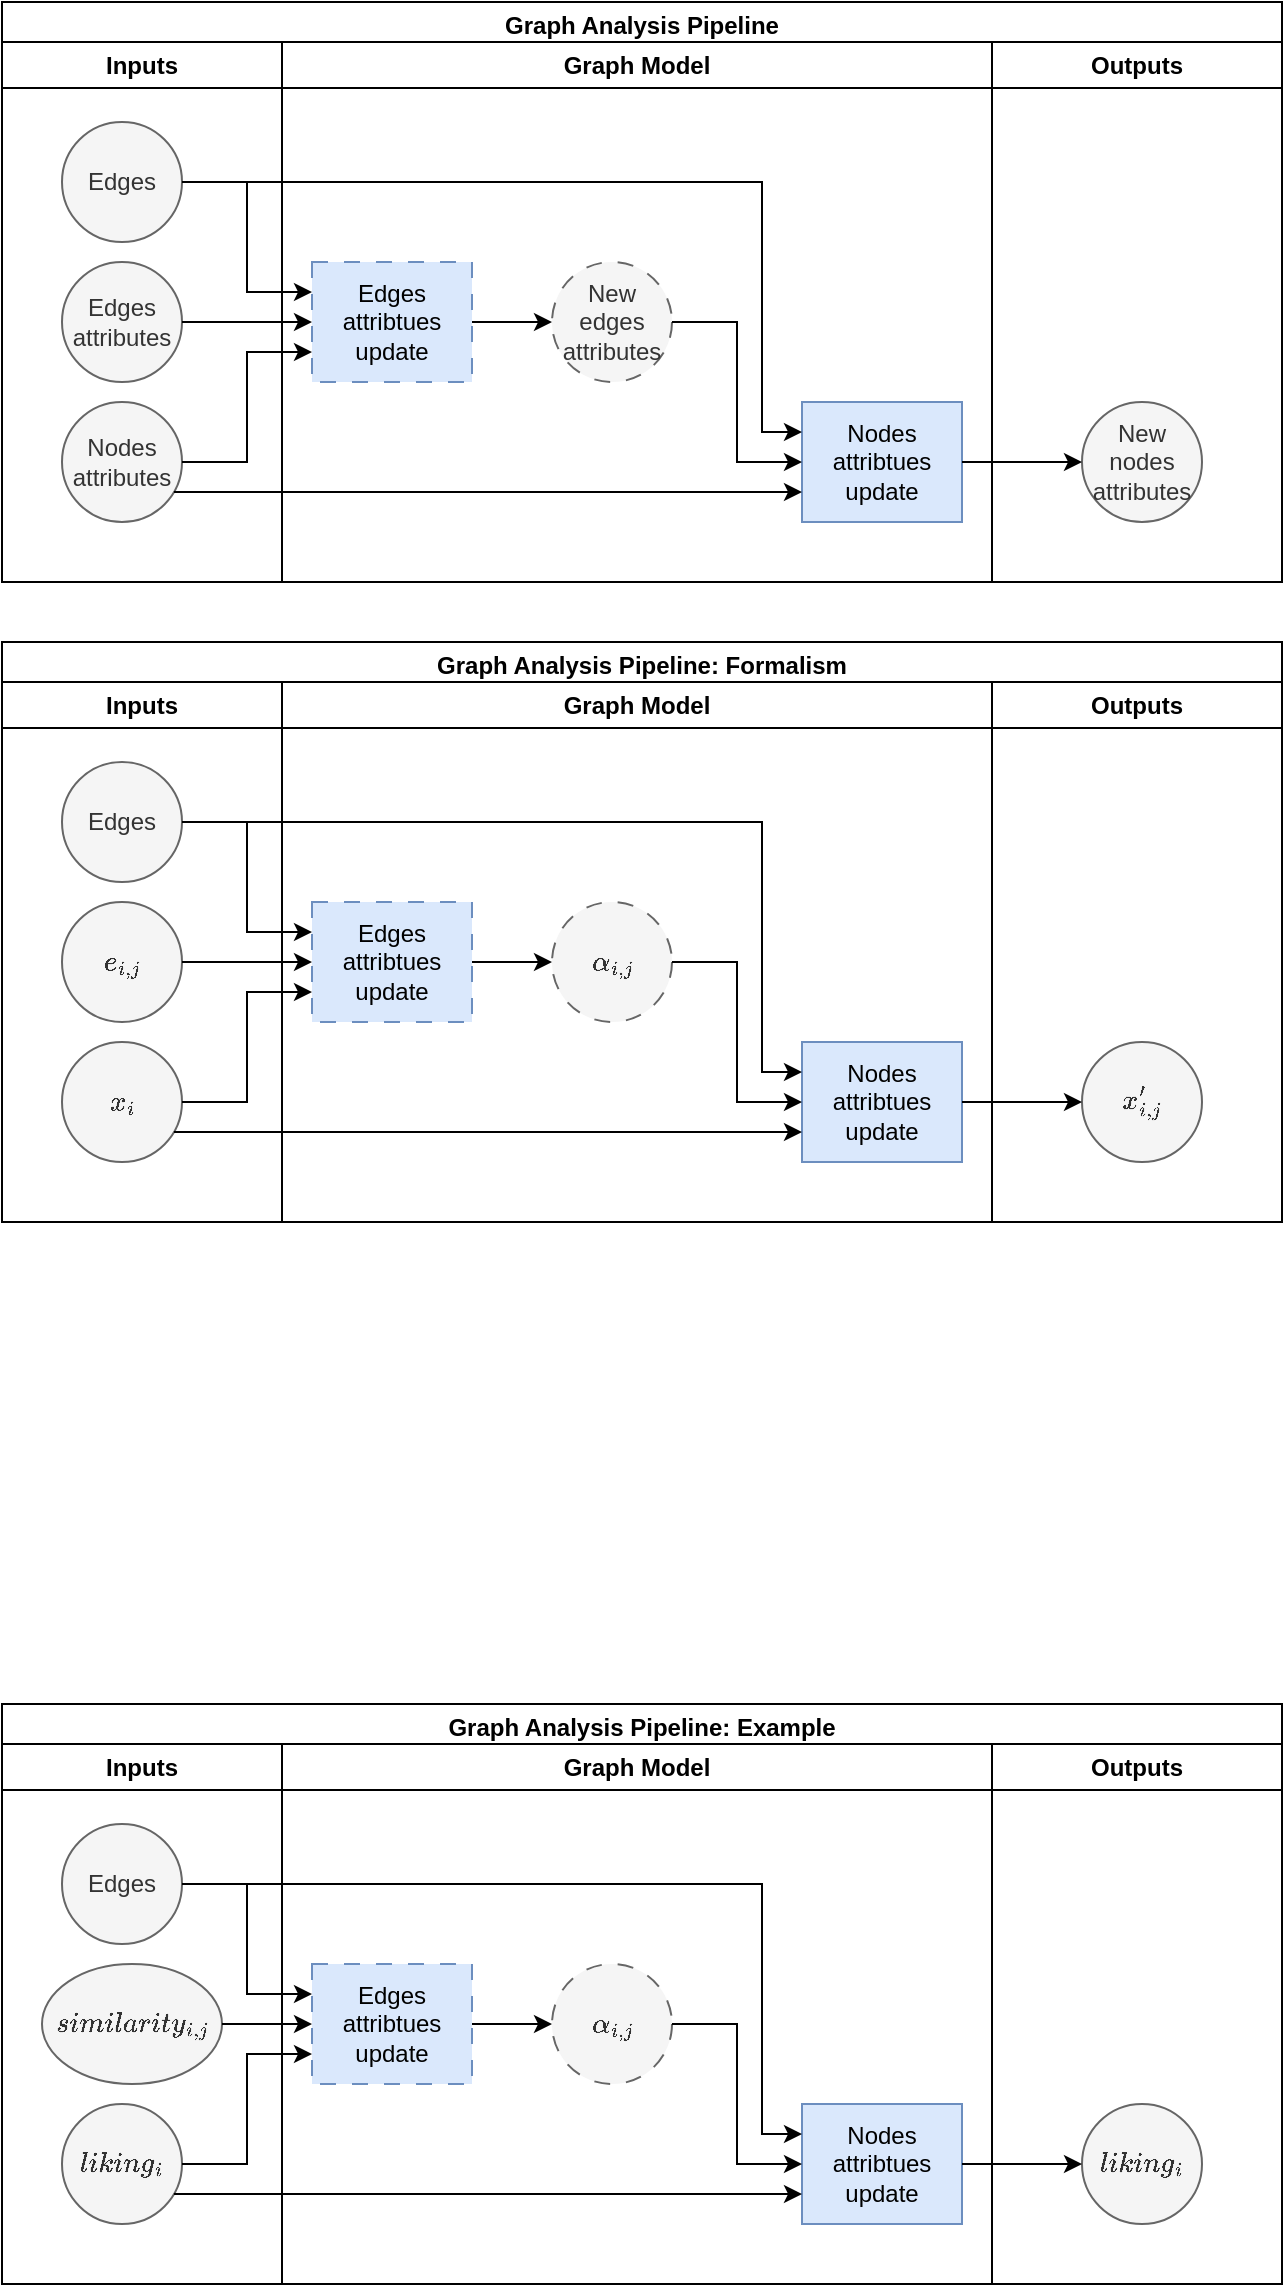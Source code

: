 <mxfile version="24.6.1" type="device">
  <diagram id="prtHgNgQTEPvFCAcTncT" name="Page-1">
    <mxGraphModel dx="864" dy="552" grid="0" gridSize="10" guides="1" tooltips="1" connect="1" arrows="1" fold="1" page="1" pageScale="1" pageWidth="827" pageHeight="1169" math="1" shadow="0">
      <root>
        <mxCell id="0" />
        <mxCell id="1" parent="0" />
        <mxCell id="3bFqr-Aph096YzaDzD5q-24" value="Graph Analysis Pipeline" style="swimlane;whiteSpace=wrap;html=1;" vertex="1" parent="1">
          <mxGeometry x="150" y="340" width="640" height="290" as="geometry" />
        </mxCell>
        <mxCell id="3bFqr-Aph096YzaDzD5q-22" value="Outputs" style="swimlane;whiteSpace=wrap;html=1;" vertex="1" parent="3bFqr-Aph096YzaDzD5q-24">
          <mxGeometry x="495" y="20" width="145" height="270" as="geometry" />
        </mxCell>
        <mxCell id="3bFqr-Aph096YzaDzD5q-4" value="New nodes attributes" style="ellipse;whiteSpace=wrap;html=1;fillColor=#f5f5f5;fontColor=#333333;strokeColor=#666666;" vertex="1" parent="3bFqr-Aph096YzaDzD5q-22">
          <mxGeometry x="45" y="180" width="60" height="60" as="geometry" />
        </mxCell>
        <mxCell id="3bFqr-Aph096YzaDzD5q-13" value="Graph Model" style="swimlane;whiteSpace=wrap;html=1;" vertex="1" parent="3bFqr-Aph096YzaDzD5q-24">
          <mxGeometry x="140" y="20" width="355" height="270" as="geometry">
            <mxRectangle x="290" y="360" width="110" height="30" as="alternateBounds" />
          </mxGeometry>
        </mxCell>
        <mxCell id="3bFqr-Aph096YzaDzD5q-1" value="Edges attribtues update&lt;span style=&quot;color: rgba(0, 0, 0, 0); font-family: monospace; font-size: 0px; text-align: start; text-wrap: nowrap;&quot;&gt;%3CmxGraphModel%3E%3Croot%3E%3CmxCell%20id%3D%220%22%2F%3E%3CmxCell%20id%3D%221%22%20parent%3D%220%22%2F%3E%3CmxCell%20id%3D%222%22%20value%3D%22%22%20style%3D%22rounded%3D0%3BwhiteSpace%3Dwrap%3Bhtml%3D1%3BfontFamily%3DHelvetica%3BfontSize%3D12%3BfontColor%3D%23000000%3Balign%3Dcenter%3B%22%20vertex%3D%221%22%20parent%3D%221%22%3E%3CmxGeometry%20x%3D%22440%22%20y%3D%22240%22%20width%3D%2280%22%20height%3D%2260%22%20as%3D%22geometry%22%2F%3E%3C%2FmxCell%3E%3C%2Froot%3E%3C%2FmxGraphModel%3E&lt;/span&gt;" style="rounded=0;whiteSpace=wrap;html=1;fontFamily=Helvetica;fontSize=12;align=center;fillColor=#dae8fc;strokeColor=#6c8ebf;dashed=1;dashPattern=8 8;" vertex="1" parent="3bFqr-Aph096YzaDzD5q-13">
          <mxGeometry x="15" y="110" width="80" height="60" as="geometry" />
        </mxCell>
        <mxCell id="3bFqr-Aph096YzaDzD5q-3" value="New edges attributes" style="ellipse;whiteSpace=wrap;html=1;fillColor=#f5f5f5;fontColor=#333333;strokeColor=#666666;dashed=1;dashPattern=8 8;" vertex="1" parent="3bFqr-Aph096YzaDzD5q-13">
          <mxGeometry x="135" y="110" width="60" height="60" as="geometry" />
        </mxCell>
        <mxCell id="3bFqr-Aph096YzaDzD5q-8" style="edgeStyle=orthogonalEdgeStyle;rounded=0;orthogonalLoop=1;jettySize=auto;html=1;entryX=0;entryY=0.5;entryDx=0;entryDy=0;" edge="1" parent="3bFqr-Aph096YzaDzD5q-13" source="3bFqr-Aph096YzaDzD5q-1" target="3bFqr-Aph096YzaDzD5q-3">
          <mxGeometry relative="1" as="geometry" />
        </mxCell>
        <mxCell id="3bFqr-Aph096YzaDzD5q-2" value="Nodes attribtues update&lt;span style=&quot;color: rgba(0, 0, 0, 0); font-family: monospace; font-size: 0px; text-align: start; text-wrap: nowrap;&quot;&gt;%3CmxGraphModel%3E%3Croot%3E%3CmxCell%20id%3D%220%22%2F%3E%3CmxCell%20id%3D%221%22%20parent%3D%220%22%2F%3E%3CmxCell%20id%3D%222%22%20value%3D%22%22%20style%3D%22rounded%3D0%3BwhiteSpace%3Dwrap%3Bhtml%3D1%3BfontFamily%3DHelvetica%3BfontSize%3D12%3BfontColor%3D%23000000%3Balign%3Dcenter%3B%22%20vertex%3D%221%22%20parent%3D%221%22%3E%3CmxGeometry%20x%3D%22440%22%20y%3D%22240%22%20width%3D%2280%22%20height%3D%2260%22%20as%3D%22geometry%22%2F%3E%3C%2FmxCell%3E%3C%2Froot%3E%3C%2FmxGraphModel%3E&lt;/span&gt;" style="rounded=0;whiteSpace=wrap;html=1;fontFamily=Helvetica;fontSize=12;align=center;fillColor=#dae8fc;strokeColor=#6c8ebf;" vertex="1" parent="3bFqr-Aph096YzaDzD5q-13">
          <mxGeometry x="260" y="180" width="80" height="60" as="geometry" />
        </mxCell>
        <mxCell id="3bFqr-Aph096YzaDzD5q-9" style="edgeStyle=orthogonalEdgeStyle;rounded=0;orthogonalLoop=1;jettySize=auto;html=1;entryX=0;entryY=0.5;entryDx=0;entryDy=0;" edge="1" parent="3bFqr-Aph096YzaDzD5q-13" source="3bFqr-Aph096YzaDzD5q-3" target="3bFqr-Aph096YzaDzD5q-2">
          <mxGeometry relative="1" as="geometry" />
        </mxCell>
        <mxCell id="3bFqr-Aph096YzaDzD5q-12" style="edgeStyle=orthogonalEdgeStyle;rounded=0;orthogonalLoop=1;jettySize=auto;html=1;entryX=0;entryY=0.5;entryDx=0;entryDy=0;" edge="1" parent="3bFqr-Aph096YzaDzD5q-24" source="3bFqr-Aph096YzaDzD5q-2" target="3bFqr-Aph096YzaDzD5q-4">
          <mxGeometry relative="1" as="geometry" />
        </mxCell>
        <mxCell id="3bFqr-Aph096YzaDzD5q-20" value="Inputs" style="swimlane;whiteSpace=wrap;html=1;" vertex="1" parent="3bFqr-Aph096YzaDzD5q-24">
          <mxGeometry y="20" width="140" height="270" as="geometry" />
        </mxCell>
        <mxCell id="dNxyNK7c78bLwvsdeMH5-23" value="Edges" style="ellipse;whiteSpace=wrap;html=1;fillColor=#f5f5f5;fontColor=#333333;strokeColor=#666666;" parent="3bFqr-Aph096YzaDzD5q-20" vertex="1">
          <mxGeometry x="30" y="40" width="60" height="60" as="geometry" />
        </mxCell>
        <mxCell id="iNHCUElO7P-uAFI_HSGT-2" value="Edges attributes" style="ellipse;whiteSpace=wrap;html=1;fillColor=#f5f5f5;fontColor=#333333;strokeColor=#666666;" parent="3bFqr-Aph096YzaDzD5q-20" vertex="1">
          <mxGeometry x="30" y="110" width="60" height="60" as="geometry" />
        </mxCell>
        <mxCell id="dNxyNK7c78bLwvsdeMH5-32" value="Nodes attributes" style="ellipse;whiteSpace=wrap;html=1;fillColor=#f5f5f5;fontColor=#333333;strokeColor=#666666;" parent="3bFqr-Aph096YzaDzD5q-20" vertex="1">
          <mxGeometry x="30" y="180" width="60" height="60" as="geometry" />
        </mxCell>
        <mxCell id="3bFqr-Aph096YzaDzD5q-7" style="edgeStyle=orthogonalEdgeStyle;rounded=0;orthogonalLoop=1;jettySize=auto;html=1;entryX=0;entryY=0.25;entryDx=0;entryDy=0;" edge="1" parent="3bFqr-Aph096YzaDzD5q-24" source="dNxyNK7c78bLwvsdeMH5-23" target="3bFqr-Aph096YzaDzD5q-1">
          <mxGeometry relative="1" as="geometry" />
        </mxCell>
        <mxCell id="3bFqr-Aph096YzaDzD5q-10" style="edgeStyle=orthogonalEdgeStyle;rounded=0;orthogonalLoop=1;jettySize=auto;html=1;entryX=0;entryY=0.25;entryDx=0;entryDy=0;" edge="1" parent="3bFqr-Aph096YzaDzD5q-24" source="dNxyNK7c78bLwvsdeMH5-23" target="3bFqr-Aph096YzaDzD5q-2">
          <mxGeometry relative="1" as="geometry">
            <Array as="points">
              <mxPoint x="380" y="90" />
              <mxPoint x="380" y="215" />
            </Array>
          </mxGeometry>
        </mxCell>
        <mxCell id="3bFqr-Aph096YzaDzD5q-6" style="edgeStyle=orthogonalEdgeStyle;rounded=0;orthogonalLoop=1;jettySize=auto;html=1;entryX=0;entryY=0.5;entryDx=0;entryDy=0;" edge="1" parent="3bFqr-Aph096YzaDzD5q-24" source="iNHCUElO7P-uAFI_HSGT-2" target="3bFqr-Aph096YzaDzD5q-1">
          <mxGeometry relative="1" as="geometry" />
        </mxCell>
        <mxCell id="3bFqr-Aph096YzaDzD5q-5" style="edgeStyle=orthogonalEdgeStyle;rounded=0;orthogonalLoop=1;jettySize=auto;html=1;entryX=0;entryY=0.75;entryDx=0;entryDy=0;" edge="1" parent="3bFqr-Aph096YzaDzD5q-24" source="dNxyNK7c78bLwvsdeMH5-32" target="3bFqr-Aph096YzaDzD5q-1">
          <mxGeometry relative="1" as="geometry" />
        </mxCell>
        <mxCell id="3bFqr-Aph096YzaDzD5q-11" style="edgeStyle=orthogonalEdgeStyle;rounded=0;orthogonalLoop=1;jettySize=auto;html=1;entryX=0;entryY=0.75;entryDx=0;entryDy=0;" edge="1" parent="3bFqr-Aph096YzaDzD5q-24" source="dNxyNK7c78bLwvsdeMH5-32" target="3bFqr-Aph096YzaDzD5q-2">
          <mxGeometry relative="1" as="geometry">
            <Array as="points">
              <mxPoint x="170" y="245" />
              <mxPoint x="170" y="245" />
            </Array>
          </mxGeometry>
        </mxCell>
        <mxCell id="3bFqr-Aph096YzaDzD5q-25" value="Graph Analysis Pipeline: Formalism" style="swimlane;whiteSpace=wrap;html=1;" vertex="1" parent="1">
          <mxGeometry x="150" y="660" width="640" height="290" as="geometry" />
        </mxCell>
        <mxCell id="3bFqr-Aph096YzaDzD5q-26" value="Outputs" style="swimlane;whiteSpace=wrap;html=1;" vertex="1" parent="3bFqr-Aph096YzaDzD5q-25">
          <mxGeometry x="495" y="20" width="145" height="270" as="geometry" />
        </mxCell>
        <mxCell id="3bFqr-Aph096YzaDzD5q-27" value="$$x&#39;_{i,j}$$" style="ellipse;whiteSpace=wrap;html=1;fillColor=#f5f5f5;fontColor=#333333;strokeColor=#666666;" vertex="1" parent="3bFqr-Aph096YzaDzD5q-26">
          <mxGeometry x="45" y="180" width="60" height="60" as="geometry" />
        </mxCell>
        <mxCell id="3bFqr-Aph096YzaDzD5q-28" value="Graph Model" style="swimlane;whiteSpace=wrap;html=1;" vertex="1" parent="3bFqr-Aph096YzaDzD5q-25">
          <mxGeometry x="140" y="20" width="355" height="270" as="geometry">
            <mxRectangle x="290" y="360" width="110" height="30" as="alternateBounds" />
          </mxGeometry>
        </mxCell>
        <mxCell id="3bFqr-Aph096YzaDzD5q-29" value="Edges attribtues update&lt;span style=&quot;color: rgba(0, 0, 0, 0); font-family: monospace; font-size: 0px; text-align: start; text-wrap: nowrap;&quot;&gt;%3CmxGraphModel%3E%3Croot%3E%3CmxCell%20id%3D%220%22%2F%3E%3CmxCell%20id%3D%221%22%20parent%3D%220%22%2F%3E%3CmxCell%20id%3D%222%22%20value%3D%22%22%20style%3D%22rounded%3D0%3BwhiteSpace%3Dwrap%3Bhtml%3D1%3BfontFamily%3DHelvetica%3BfontSize%3D12%3BfontColor%3D%23000000%3Balign%3Dcenter%3B%22%20vertex%3D%221%22%20parent%3D%221%22%3E%3CmxGeometry%20x%3D%22440%22%20y%3D%22240%22%20width%3D%2280%22%20height%3D%2260%22%20as%3D%22geometry%22%2F%3E%3C%2FmxCell%3E%3C%2Froot%3E%3C%2FmxGraphModel%3E&lt;/span&gt;" style="rounded=0;whiteSpace=wrap;html=1;fontFamily=Helvetica;fontSize=12;align=center;fillColor=#dae8fc;strokeColor=#6c8ebf;dashed=1;dashPattern=8 8;" vertex="1" parent="3bFqr-Aph096YzaDzD5q-28">
          <mxGeometry x="15" y="110" width="80" height="60" as="geometry" />
        </mxCell>
        <mxCell id="3bFqr-Aph096YzaDzD5q-30" value="$$\alpha_{i,j}$$" style="ellipse;whiteSpace=wrap;html=1;fillColor=#f5f5f5;fontColor=#333333;strokeColor=#666666;dashed=1;dashPattern=8 8;" vertex="1" parent="3bFqr-Aph096YzaDzD5q-28">
          <mxGeometry x="135" y="110" width="60" height="60" as="geometry" />
        </mxCell>
        <mxCell id="3bFqr-Aph096YzaDzD5q-31" style="edgeStyle=orthogonalEdgeStyle;rounded=0;orthogonalLoop=1;jettySize=auto;html=1;entryX=0;entryY=0.5;entryDx=0;entryDy=0;" edge="1" parent="3bFqr-Aph096YzaDzD5q-28" source="3bFqr-Aph096YzaDzD5q-29" target="3bFqr-Aph096YzaDzD5q-30">
          <mxGeometry relative="1" as="geometry" />
        </mxCell>
        <mxCell id="3bFqr-Aph096YzaDzD5q-32" value="Nodes attribtues update&lt;span style=&quot;color: rgba(0, 0, 0, 0); font-family: monospace; font-size: 0px; text-align: start; text-wrap: nowrap;&quot;&gt;%3CmxGraphModel%3E%3Croot%3E%3CmxCell%20id%3D%220%22%2F%3E%3CmxCell%20id%3D%221%22%20parent%3D%220%22%2F%3E%3CmxCell%20id%3D%222%22%20value%3D%22%22%20style%3D%22rounded%3D0%3BwhiteSpace%3Dwrap%3Bhtml%3D1%3BfontFamily%3DHelvetica%3BfontSize%3D12%3BfontColor%3D%23000000%3Balign%3Dcenter%3B%22%20vertex%3D%221%22%20parent%3D%221%22%3E%3CmxGeometry%20x%3D%22440%22%20y%3D%22240%22%20width%3D%2280%22%20height%3D%2260%22%20as%3D%22geometry%22%2F%3E%3C%2FmxCell%3E%3C%2Froot%3E%3C%2FmxGraphModel%3E&lt;/span&gt;" style="rounded=0;whiteSpace=wrap;html=1;fontFamily=Helvetica;fontSize=12;align=center;fillColor=#dae8fc;strokeColor=#6c8ebf;" vertex="1" parent="3bFqr-Aph096YzaDzD5q-28">
          <mxGeometry x="260" y="180" width="80" height="60" as="geometry" />
        </mxCell>
        <mxCell id="3bFqr-Aph096YzaDzD5q-33" style="edgeStyle=orthogonalEdgeStyle;rounded=0;orthogonalLoop=1;jettySize=auto;html=1;entryX=0;entryY=0.5;entryDx=0;entryDy=0;" edge="1" parent="3bFqr-Aph096YzaDzD5q-28" source="3bFqr-Aph096YzaDzD5q-30" target="3bFqr-Aph096YzaDzD5q-32">
          <mxGeometry relative="1" as="geometry" />
        </mxCell>
        <mxCell id="3bFqr-Aph096YzaDzD5q-34" style="edgeStyle=orthogonalEdgeStyle;rounded=0;orthogonalLoop=1;jettySize=auto;html=1;entryX=0;entryY=0.5;entryDx=0;entryDy=0;" edge="1" parent="3bFqr-Aph096YzaDzD5q-25" source="3bFqr-Aph096YzaDzD5q-32" target="3bFqr-Aph096YzaDzD5q-27">
          <mxGeometry relative="1" as="geometry" />
        </mxCell>
        <mxCell id="3bFqr-Aph096YzaDzD5q-35" value="Inputs" style="swimlane;whiteSpace=wrap;html=1;" vertex="1" parent="3bFqr-Aph096YzaDzD5q-25">
          <mxGeometry y="20" width="140" height="270" as="geometry" />
        </mxCell>
        <mxCell id="3bFqr-Aph096YzaDzD5q-37" value="$$e_{i,j}$$" style="ellipse;whiteSpace=wrap;html=1;fillColor=#f5f5f5;fontColor=#333333;strokeColor=#666666;" vertex="1" parent="3bFqr-Aph096YzaDzD5q-35">
          <mxGeometry x="30" y="110" width="60" height="60" as="geometry" />
        </mxCell>
        <mxCell id="3bFqr-Aph096YzaDzD5q-38" value="$$x_{i}$$" style="ellipse;whiteSpace=wrap;html=1;fillColor=#f5f5f5;fontColor=#333333;strokeColor=#666666;" vertex="1" parent="3bFqr-Aph096YzaDzD5q-35">
          <mxGeometry x="30" y="180" width="60" height="60" as="geometry" />
        </mxCell>
        <mxCell id="3bFqr-Aph096YzaDzD5q-44" value="Edges" style="ellipse;whiteSpace=wrap;html=1;fillColor=#f5f5f5;fontColor=#333333;strokeColor=#666666;" vertex="1" parent="3bFqr-Aph096YzaDzD5q-35">
          <mxGeometry x="30" y="40" width="60" height="60" as="geometry" />
        </mxCell>
        <mxCell id="3bFqr-Aph096YzaDzD5q-39" style="edgeStyle=orthogonalEdgeStyle;rounded=0;orthogonalLoop=1;jettySize=auto;html=1;entryX=0;entryY=0.25;entryDx=0;entryDy=0;exitX=1;exitY=0.5;exitDx=0;exitDy=0;" edge="1" parent="3bFqr-Aph096YzaDzD5q-25" source="3bFqr-Aph096YzaDzD5q-44" target="3bFqr-Aph096YzaDzD5q-29">
          <mxGeometry relative="1" as="geometry">
            <mxPoint x="90" y="90" as="sourcePoint" />
          </mxGeometry>
        </mxCell>
        <mxCell id="3bFqr-Aph096YzaDzD5q-40" style="edgeStyle=orthogonalEdgeStyle;rounded=0;orthogonalLoop=1;jettySize=auto;html=1;entryX=0;entryY=0.25;entryDx=0;entryDy=0;exitX=1;exitY=0.5;exitDx=0;exitDy=0;" edge="1" parent="3bFqr-Aph096YzaDzD5q-25" source="3bFqr-Aph096YzaDzD5q-44" target="3bFqr-Aph096YzaDzD5q-32">
          <mxGeometry relative="1" as="geometry">
            <Array as="points">
              <mxPoint x="380" y="90" />
              <mxPoint x="380" y="215" />
            </Array>
            <mxPoint x="90" y="90" as="sourcePoint" />
          </mxGeometry>
        </mxCell>
        <mxCell id="3bFqr-Aph096YzaDzD5q-41" style="edgeStyle=orthogonalEdgeStyle;rounded=0;orthogonalLoop=1;jettySize=auto;html=1;entryX=0;entryY=0.5;entryDx=0;entryDy=0;" edge="1" parent="3bFqr-Aph096YzaDzD5q-25" source="3bFqr-Aph096YzaDzD5q-37" target="3bFqr-Aph096YzaDzD5q-29">
          <mxGeometry relative="1" as="geometry" />
        </mxCell>
        <mxCell id="3bFqr-Aph096YzaDzD5q-42" style="edgeStyle=orthogonalEdgeStyle;rounded=0;orthogonalLoop=1;jettySize=auto;html=1;entryX=0;entryY=0.75;entryDx=0;entryDy=0;" edge="1" parent="3bFqr-Aph096YzaDzD5q-25" source="3bFqr-Aph096YzaDzD5q-38" target="3bFqr-Aph096YzaDzD5q-29">
          <mxGeometry relative="1" as="geometry" />
        </mxCell>
        <mxCell id="3bFqr-Aph096YzaDzD5q-43" style="edgeStyle=orthogonalEdgeStyle;rounded=0;orthogonalLoop=1;jettySize=auto;html=1;entryX=0;entryY=0.75;entryDx=0;entryDy=0;" edge="1" parent="3bFqr-Aph096YzaDzD5q-25" source="3bFqr-Aph096YzaDzD5q-38" target="3bFqr-Aph096YzaDzD5q-32">
          <mxGeometry relative="1" as="geometry">
            <Array as="points">
              <mxPoint x="170" y="245" />
              <mxPoint x="170" y="245" />
            </Array>
          </mxGeometry>
        </mxCell>
        <mxCell id="3bFqr-Aph096YzaDzD5q-45" value="Graph Analysis Pipeline: Example" style="swimlane;whiteSpace=wrap;html=1;" vertex="1" parent="1">
          <mxGeometry x="150" y="1191" width="640" height="290" as="geometry" />
        </mxCell>
        <mxCell id="3bFqr-Aph096YzaDzD5q-46" value="Outputs" style="swimlane;whiteSpace=wrap;html=1;" vertex="1" parent="3bFqr-Aph096YzaDzD5q-45">
          <mxGeometry x="495" y="20" width="145" height="270" as="geometry" />
        </mxCell>
        <mxCell id="3bFqr-Aph096YzaDzD5q-47" value="$$liking_{i}$$" style="ellipse;whiteSpace=wrap;html=1;fillColor=#f5f5f5;fontColor=#333333;strokeColor=#666666;" vertex="1" parent="3bFqr-Aph096YzaDzD5q-46">
          <mxGeometry x="45" y="180" width="60" height="60" as="geometry" />
        </mxCell>
        <mxCell id="3bFqr-Aph096YzaDzD5q-48" value="Graph Model" style="swimlane;whiteSpace=wrap;html=1;" vertex="1" parent="3bFqr-Aph096YzaDzD5q-45">
          <mxGeometry x="140" y="20" width="355" height="270" as="geometry">
            <mxRectangle x="290" y="360" width="110" height="30" as="alternateBounds" />
          </mxGeometry>
        </mxCell>
        <mxCell id="3bFqr-Aph096YzaDzD5q-49" value="Edges attribtues update&lt;span style=&quot;color: rgba(0, 0, 0, 0); font-family: monospace; font-size: 0px; text-align: start; text-wrap: nowrap;&quot;&gt;%3CmxGraphModel%3E%3Croot%3E%3CmxCell%20id%3D%220%22%2F%3E%3CmxCell%20id%3D%221%22%20parent%3D%220%22%2F%3E%3CmxCell%20id%3D%222%22%20value%3D%22%22%20style%3D%22rounded%3D0%3BwhiteSpace%3Dwrap%3Bhtml%3D1%3BfontFamily%3DHelvetica%3BfontSize%3D12%3BfontColor%3D%23000000%3Balign%3Dcenter%3B%22%20vertex%3D%221%22%20parent%3D%221%22%3E%3CmxGeometry%20x%3D%22440%22%20y%3D%22240%22%20width%3D%2280%22%20height%3D%2260%22%20as%3D%22geometry%22%2F%3E%3C%2FmxCell%3E%3C%2Froot%3E%3C%2FmxGraphModel%3E&lt;/span&gt;" style="rounded=0;whiteSpace=wrap;html=1;fontFamily=Helvetica;fontSize=12;align=center;fillColor=#dae8fc;strokeColor=#6c8ebf;dashed=1;dashPattern=8 8;" vertex="1" parent="3bFqr-Aph096YzaDzD5q-48">
          <mxGeometry x="15" y="110" width="80" height="60" as="geometry" />
        </mxCell>
        <mxCell id="3bFqr-Aph096YzaDzD5q-50" value="$$\alpha_{i,j}$$" style="ellipse;whiteSpace=wrap;html=1;fillColor=#f5f5f5;fontColor=#333333;strokeColor=#666666;dashed=1;dashPattern=8 8;" vertex="1" parent="3bFqr-Aph096YzaDzD5q-48">
          <mxGeometry x="135" y="110" width="60" height="60" as="geometry" />
        </mxCell>
        <mxCell id="3bFqr-Aph096YzaDzD5q-51" style="edgeStyle=orthogonalEdgeStyle;rounded=0;orthogonalLoop=1;jettySize=auto;html=1;entryX=0;entryY=0.5;entryDx=0;entryDy=0;" edge="1" parent="3bFqr-Aph096YzaDzD5q-48" source="3bFqr-Aph096YzaDzD5q-49" target="3bFqr-Aph096YzaDzD5q-50">
          <mxGeometry relative="1" as="geometry" />
        </mxCell>
        <mxCell id="3bFqr-Aph096YzaDzD5q-52" value="Nodes attribtues update&lt;span style=&quot;color: rgba(0, 0, 0, 0); font-family: monospace; font-size: 0px; text-align: start; text-wrap: nowrap;&quot;&gt;%3CmxGraphModel%3E%3Croot%3E%3CmxCell%20id%3D%220%22%2F%3E%3CmxCell%20id%3D%221%22%20parent%3D%220%22%2F%3E%3CmxCell%20id%3D%222%22%20value%3D%22%22%20style%3D%22rounded%3D0%3BwhiteSpace%3Dwrap%3Bhtml%3D1%3BfontFamily%3DHelvetica%3BfontSize%3D12%3BfontColor%3D%23000000%3Balign%3Dcenter%3B%22%20vertex%3D%221%22%20parent%3D%221%22%3E%3CmxGeometry%20x%3D%22440%22%20y%3D%22240%22%20width%3D%2280%22%20height%3D%2260%22%20as%3D%22geometry%22%2F%3E%3C%2FmxCell%3E%3C%2Froot%3E%3C%2FmxGraphModel%3E&lt;/span&gt;" style="rounded=0;whiteSpace=wrap;html=1;fontFamily=Helvetica;fontSize=12;align=center;fillColor=#dae8fc;strokeColor=#6c8ebf;" vertex="1" parent="3bFqr-Aph096YzaDzD5q-48">
          <mxGeometry x="260" y="180" width="80" height="60" as="geometry" />
        </mxCell>
        <mxCell id="3bFqr-Aph096YzaDzD5q-53" style="edgeStyle=orthogonalEdgeStyle;rounded=0;orthogonalLoop=1;jettySize=auto;html=1;entryX=0;entryY=0.5;entryDx=0;entryDy=0;" edge="1" parent="3bFqr-Aph096YzaDzD5q-48" source="3bFqr-Aph096YzaDzD5q-50" target="3bFqr-Aph096YzaDzD5q-52">
          <mxGeometry relative="1" as="geometry" />
        </mxCell>
        <mxCell id="3bFqr-Aph096YzaDzD5q-54" style="edgeStyle=orthogonalEdgeStyle;rounded=0;orthogonalLoop=1;jettySize=auto;html=1;entryX=0;entryY=0.5;entryDx=0;entryDy=0;" edge="1" parent="3bFqr-Aph096YzaDzD5q-45" source="3bFqr-Aph096YzaDzD5q-52" target="3bFqr-Aph096YzaDzD5q-47">
          <mxGeometry relative="1" as="geometry" />
        </mxCell>
        <mxCell id="3bFqr-Aph096YzaDzD5q-55" value="Inputs" style="swimlane;whiteSpace=wrap;html=1;" vertex="1" parent="3bFqr-Aph096YzaDzD5q-45">
          <mxGeometry y="20" width="140" height="270" as="geometry" />
        </mxCell>
        <mxCell id="3bFqr-Aph096YzaDzD5q-56" value="$$similarity_{i,j}$$" style="ellipse;whiteSpace=wrap;html=1;fillColor=#f5f5f5;fontColor=#333333;strokeColor=#666666;" vertex="1" parent="3bFqr-Aph096YzaDzD5q-55">
          <mxGeometry x="20" y="110" width="90" height="60" as="geometry" />
        </mxCell>
        <mxCell id="3bFqr-Aph096YzaDzD5q-57" value="$$liking_{i}$$" style="ellipse;whiteSpace=wrap;html=1;fillColor=#f5f5f5;fontColor=#333333;strokeColor=#666666;" vertex="1" parent="3bFqr-Aph096YzaDzD5q-55">
          <mxGeometry x="30" y="180" width="60" height="60" as="geometry" />
        </mxCell>
        <mxCell id="3bFqr-Aph096YzaDzD5q-58" value="Edges" style="ellipse;whiteSpace=wrap;html=1;fillColor=#f5f5f5;fontColor=#333333;strokeColor=#666666;" vertex="1" parent="3bFqr-Aph096YzaDzD5q-55">
          <mxGeometry x="30" y="40" width="60" height="60" as="geometry" />
        </mxCell>
        <mxCell id="3bFqr-Aph096YzaDzD5q-59" style="edgeStyle=orthogonalEdgeStyle;rounded=0;orthogonalLoop=1;jettySize=auto;html=1;entryX=0;entryY=0.25;entryDx=0;entryDy=0;exitX=1;exitY=0.5;exitDx=0;exitDy=0;" edge="1" parent="3bFqr-Aph096YzaDzD5q-45" source="3bFqr-Aph096YzaDzD5q-58" target="3bFqr-Aph096YzaDzD5q-49">
          <mxGeometry relative="1" as="geometry">
            <mxPoint x="90" y="90" as="sourcePoint" />
          </mxGeometry>
        </mxCell>
        <mxCell id="3bFqr-Aph096YzaDzD5q-60" style="edgeStyle=orthogonalEdgeStyle;rounded=0;orthogonalLoop=1;jettySize=auto;html=1;entryX=0;entryY=0.25;entryDx=0;entryDy=0;exitX=1;exitY=0.5;exitDx=0;exitDy=0;" edge="1" parent="3bFqr-Aph096YzaDzD5q-45" source="3bFqr-Aph096YzaDzD5q-58" target="3bFqr-Aph096YzaDzD5q-52">
          <mxGeometry relative="1" as="geometry">
            <Array as="points">
              <mxPoint x="380" y="90" />
              <mxPoint x="380" y="215" />
            </Array>
            <mxPoint x="90" y="90" as="sourcePoint" />
          </mxGeometry>
        </mxCell>
        <mxCell id="3bFqr-Aph096YzaDzD5q-61" style="edgeStyle=orthogonalEdgeStyle;rounded=0;orthogonalLoop=1;jettySize=auto;html=1;entryX=0;entryY=0.5;entryDx=0;entryDy=0;" edge="1" parent="3bFqr-Aph096YzaDzD5q-45" source="3bFqr-Aph096YzaDzD5q-56" target="3bFqr-Aph096YzaDzD5q-49">
          <mxGeometry relative="1" as="geometry" />
        </mxCell>
        <mxCell id="3bFqr-Aph096YzaDzD5q-62" style="edgeStyle=orthogonalEdgeStyle;rounded=0;orthogonalLoop=1;jettySize=auto;html=1;entryX=0;entryY=0.75;entryDx=0;entryDy=0;" edge="1" parent="3bFqr-Aph096YzaDzD5q-45" source="3bFqr-Aph096YzaDzD5q-57" target="3bFqr-Aph096YzaDzD5q-49">
          <mxGeometry relative="1" as="geometry" />
        </mxCell>
        <mxCell id="3bFqr-Aph096YzaDzD5q-63" style="edgeStyle=orthogonalEdgeStyle;rounded=0;orthogonalLoop=1;jettySize=auto;html=1;entryX=0;entryY=0.75;entryDx=0;entryDy=0;" edge="1" parent="3bFqr-Aph096YzaDzD5q-45" source="3bFqr-Aph096YzaDzD5q-57" target="3bFqr-Aph096YzaDzD5q-52">
          <mxGeometry relative="1" as="geometry">
            <Array as="points">
              <mxPoint x="170" y="245" />
              <mxPoint x="170" y="245" />
            </Array>
          </mxGeometry>
        </mxCell>
      </root>
    </mxGraphModel>
  </diagram>
</mxfile>
